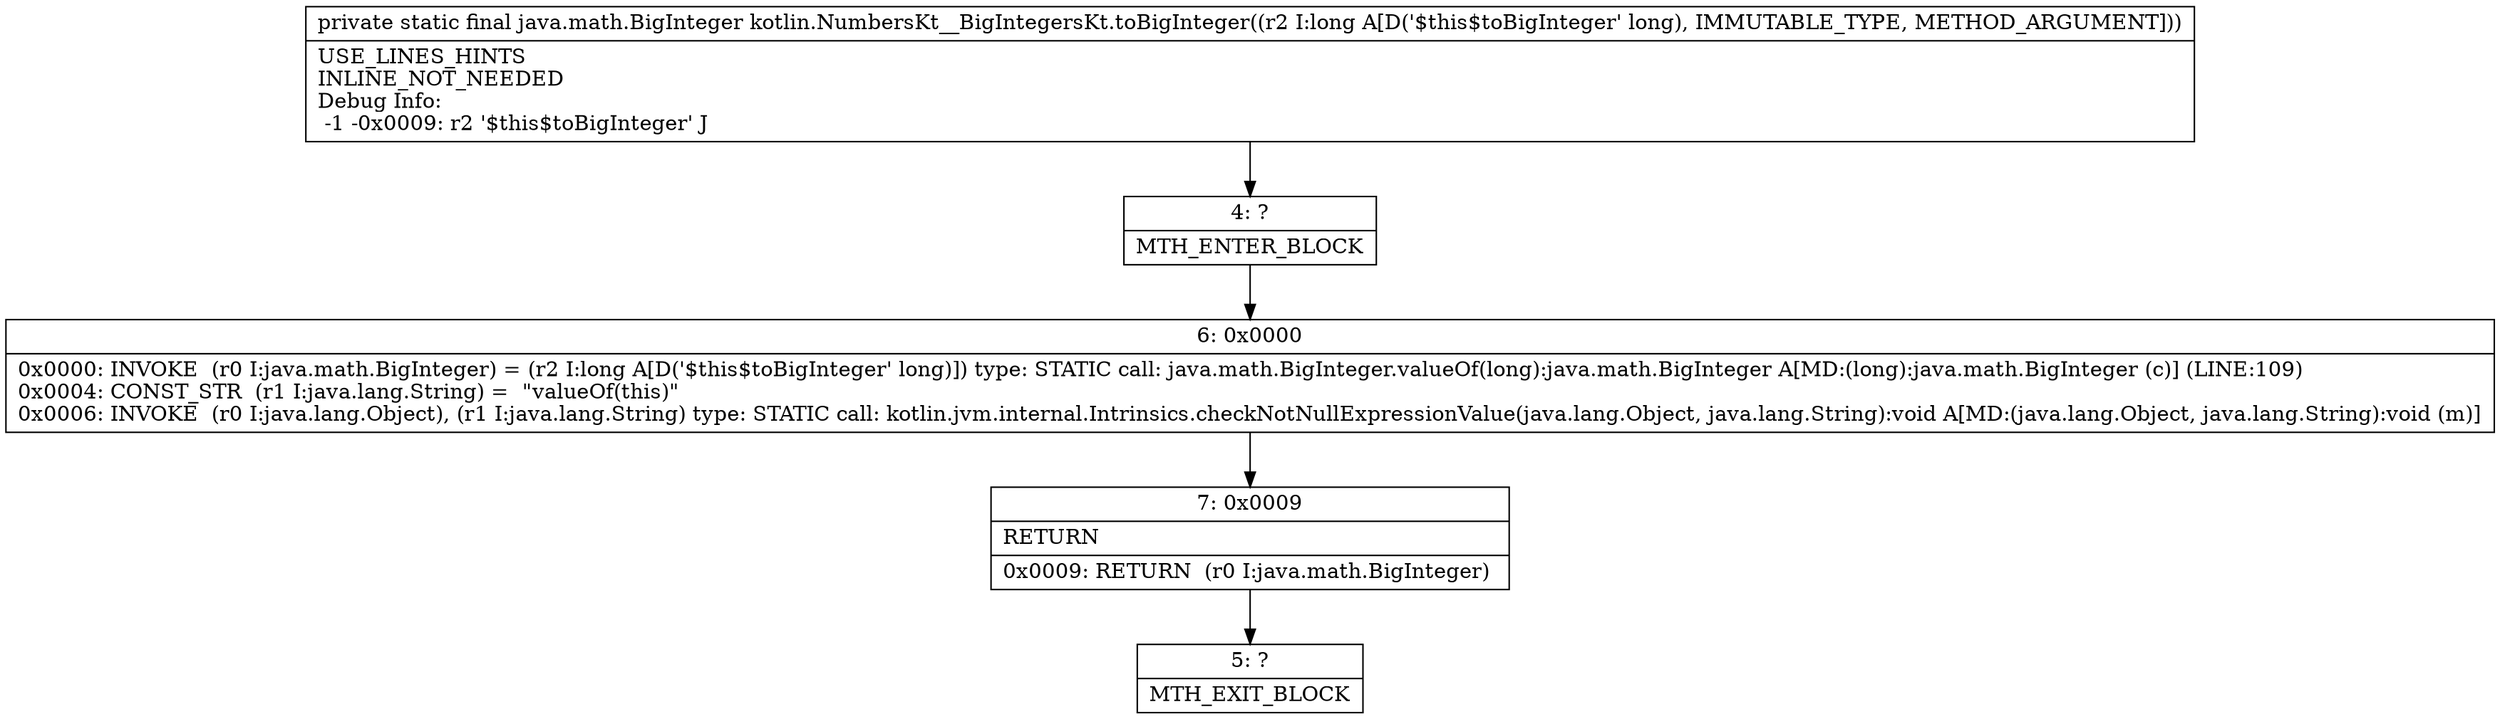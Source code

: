 digraph "CFG forkotlin.NumbersKt__BigIntegersKt.toBigInteger(J)Ljava\/math\/BigInteger;" {
Node_4 [shape=record,label="{4\:\ ?|MTH_ENTER_BLOCK\l}"];
Node_6 [shape=record,label="{6\:\ 0x0000|0x0000: INVOKE  (r0 I:java.math.BigInteger) = (r2 I:long A[D('$this$toBigInteger' long)]) type: STATIC call: java.math.BigInteger.valueOf(long):java.math.BigInteger A[MD:(long):java.math.BigInteger (c)] (LINE:109)\l0x0004: CONST_STR  (r1 I:java.lang.String) =  \"valueOf(this)\" \l0x0006: INVOKE  (r0 I:java.lang.Object), (r1 I:java.lang.String) type: STATIC call: kotlin.jvm.internal.Intrinsics.checkNotNullExpressionValue(java.lang.Object, java.lang.String):void A[MD:(java.lang.Object, java.lang.String):void (m)]\l}"];
Node_7 [shape=record,label="{7\:\ 0x0009|RETURN\l|0x0009: RETURN  (r0 I:java.math.BigInteger) \l}"];
Node_5 [shape=record,label="{5\:\ ?|MTH_EXIT_BLOCK\l}"];
MethodNode[shape=record,label="{private static final java.math.BigInteger kotlin.NumbersKt__BigIntegersKt.toBigInteger((r2 I:long A[D('$this$toBigInteger' long), IMMUTABLE_TYPE, METHOD_ARGUMENT]))  | USE_LINES_HINTS\lINLINE_NOT_NEEDED\lDebug Info:\l  \-1 \-0x0009: r2 '$this$toBigInteger' J\l}"];
MethodNode -> Node_4;Node_4 -> Node_6;
Node_6 -> Node_7;
Node_7 -> Node_5;
}

